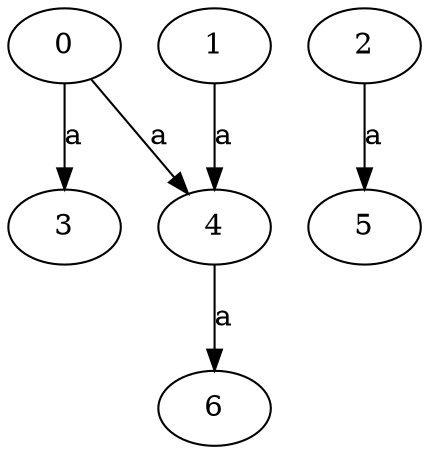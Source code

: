strict digraph  {
3;
0;
1;
4;
5;
6;
2;
0 -> 3  [label=a];
0 -> 4  [label=a];
1 -> 4  [label=a];
4 -> 6  [label=a];
2 -> 5  [label=a];
}
